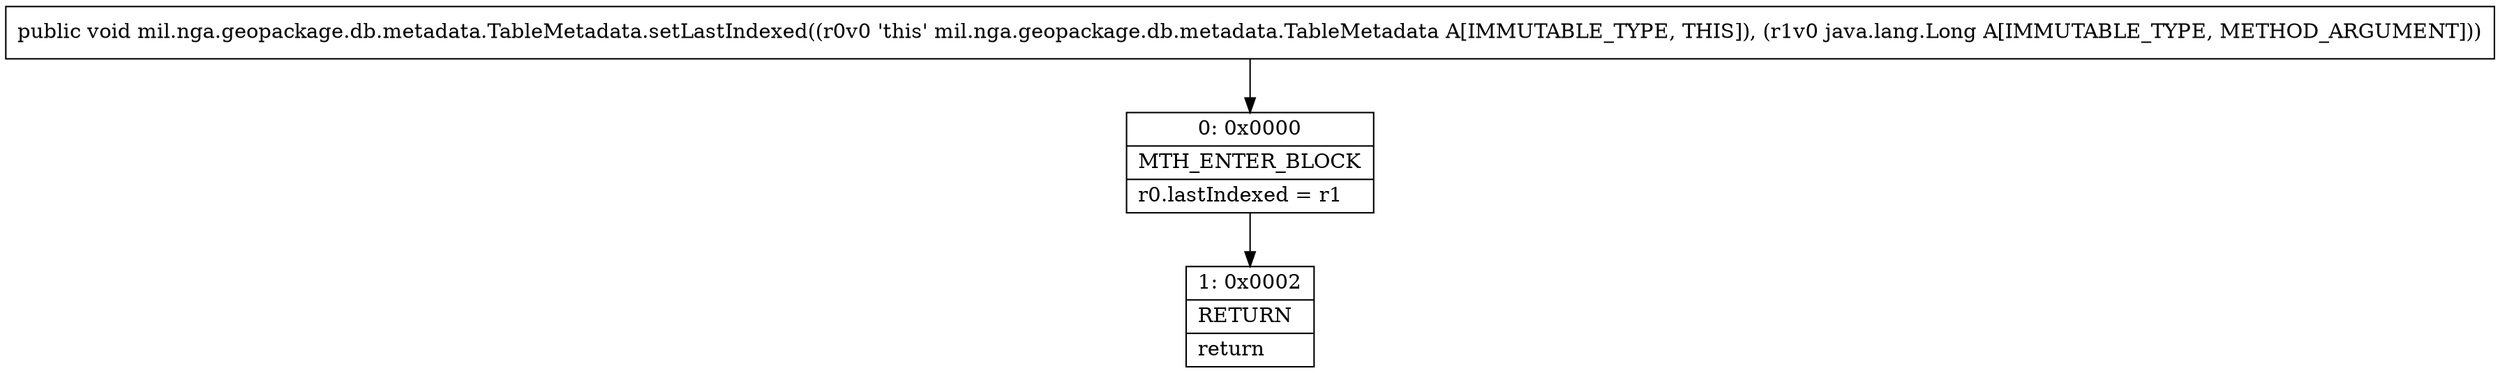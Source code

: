 digraph "CFG formil.nga.geopackage.db.metadata.TableMetadata.setLastIndexed(Ljava\/lang\/Long;)V" {
Node_0 [shape=record,label="{0\:\ 0x0000|MTH_ENTER_BLOCK\l|r0.lastIndexed = r1\l}"];
Node_1 [shape=record,label="{1\:\ 0x0002|RETURN\l|return\l}"];
MethodNode[shape=record,label="{public void mil.nga.geopackage.db.metadata.TableMetadata.setLastIndexed((r0v0 'this' mil.nga.geopackage.db.metadata.TableMetadata A[IMMUTABLE_TYPE, THIS]), (r1v0 java.lang.Long A[IMMUTABLE_TYPE, METHOD_ARGUMENT])) }"];
MethodNode -> Node_0;
Node_0 -> Node_1;
}

